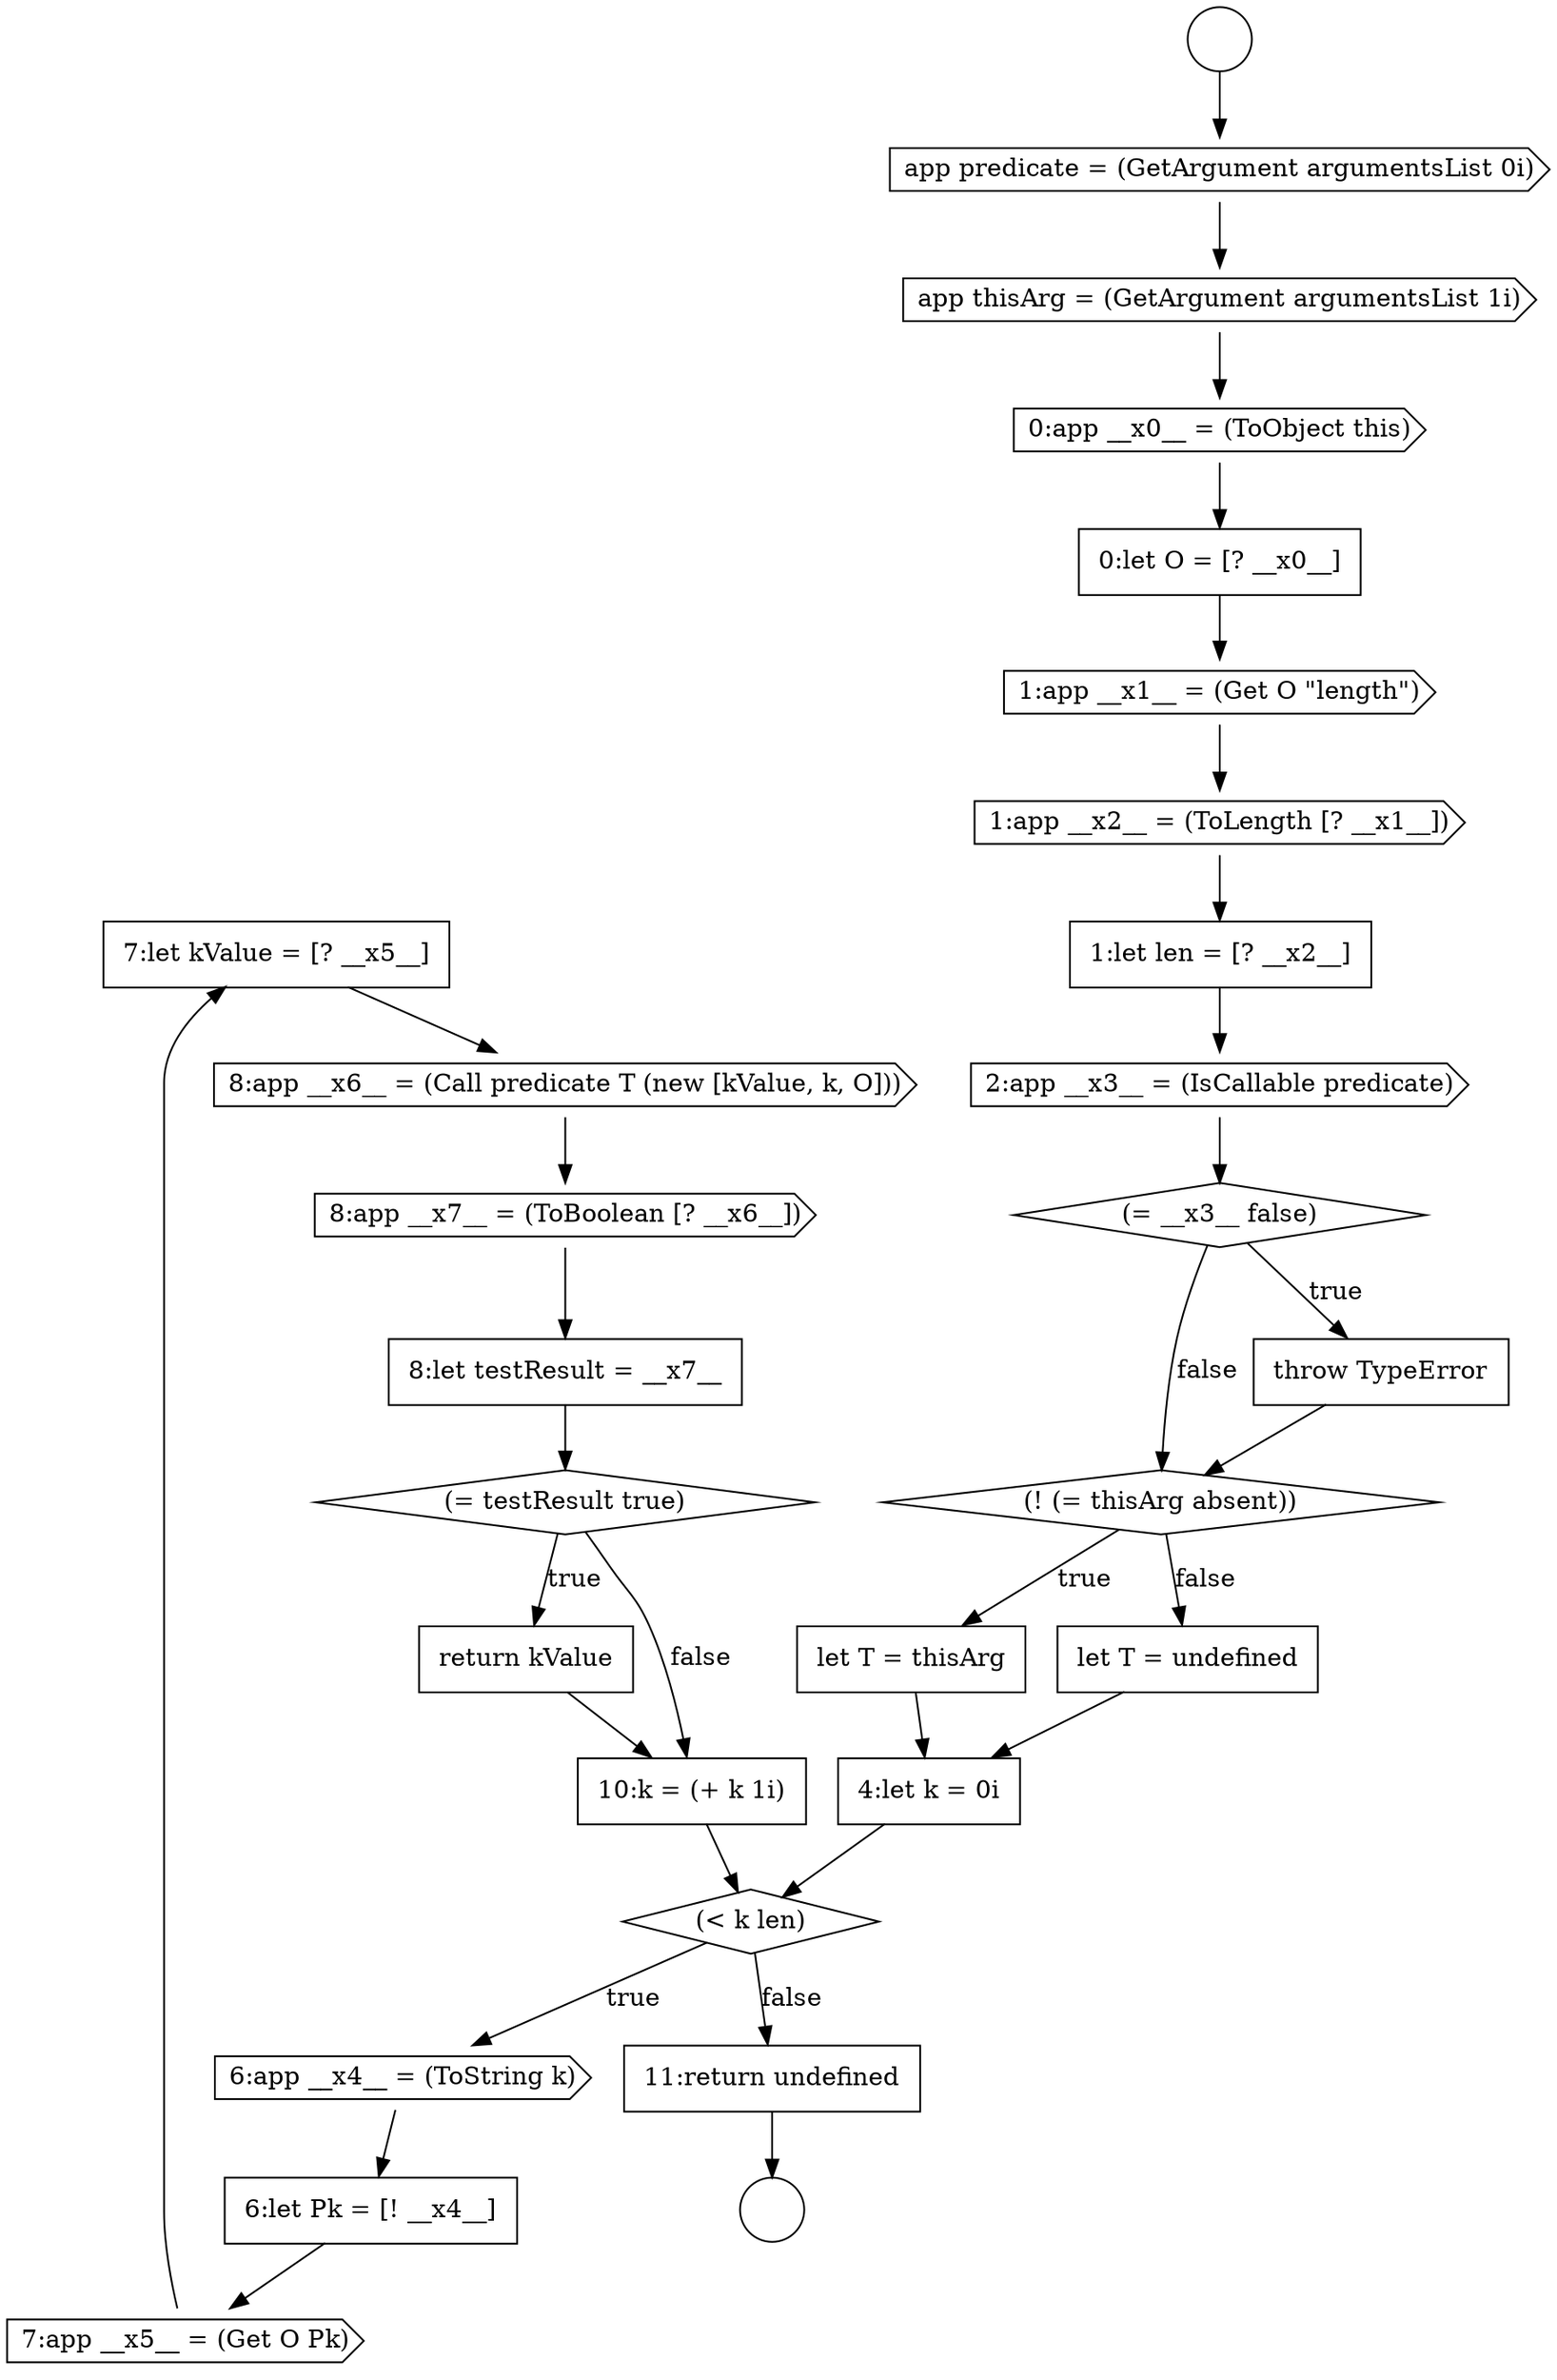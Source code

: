 digraph {
  node14822 [shape=none, margin=0, label=<<font color="black">
    <table border="0" cellborder="1" cellspacing="0" cellpadding="10">
      <tr><td align="left">7:let kValue = [? __x5__]</td></tr>
    </table>
  </font>> color="black" fillcolor="white" style=filled]
  node14825 [shape=none, margin=0, label=<<font color="black">
    <table border="0" cellborder="1" cellspacing="0" cellpadding="10">
      <tr><td align="left">8:let testResult = __x7__</td></tr>
    </table>
  </font>> color="black" fillcolor="white" style=filled]
  node14804 [shape=cds, label=<<font color="black">app predicate = (GetArgument argumentsList 0i)</font>> color="black" fillcolor="white" style=filled]
  node14809 [shape=cds, label=<<font color="black">1:app __x2__ = (ToLength [? __x1__])</font>> color="black" fillcolor="white" style=filled]
  node14816 [shape=none, margin=0, label=<<font color="black">
    <table border="0" cellborder="1" cellspacing="0" cellpadding="10">
      <tr><td align="left">let T = undefined</td></tr>
    </table>
  </font>> color="black" fillcolor="white" style=filled]
  node14803 [shape=circle label=" " color="black" fillcolor="white" style=filled]
  node14824 [shape=cds, label=<<font color="black">8:app __x7__ = (ToBoolean [? __x6__])</font>> color="black" fillcolor="white" style=filled]
  node14814 [shape=diamond, label=<<font color="black">(! (= thisArg absent))</font>> color="black" fillcolor="white" style=filled]
  node14828 [shape=none, margin=0, label=<<font color="black">
    <table border="0" cellborder="1" cellspacing="0" cellpadding="10">
      <tr><td align="left">10:k = (+ k 1i)</td></tr>
    </table>
  </font>> color="black" fillcolor="white" style=filled]
  node14811 [shape=cds, label=<<font color="black">2:app __x3__ = (IsCallable predicate)</font>> color="black" fillcolor="white" style=filled]
  node14829 [shape=none, margin=0, label=<<font color="black">
    <table border="0" cellborder="1" cellspacing="0" cellpadding="10">
      <tr><td align="left">11:return undefined</td></tr>
    </table>
  </font>> color="black" fillcolor="white" style=filled]
  node14805 [shape=cds, label=<<font color="black">app thisArg = (GetArgument argumentsList 1i)</font>> color="black" fillcolor="white" style=filled]
  node14818 [shape=diamond, label=<<font color="black">(&lt; k len)</font>> color="black" fillcolor="white" style=filled]
  node14815 [shape=none, margin=0, label=<<font color="black">
    <table border="0" cellborder="1" cellspacing="0" cellpadding="10">
      <tr><td align="left">let T = thisArg</td></tr>
    </table>
  </font>> color="black" fillcolor="white" style=filled]
  node14812 [shape=diamond, label=<<font color="black">(= __x3__ false)</font>> color="black" fillcolor="white" style=filled]
  node14817 [shape=none, margin=0, label=<<font color="black">
    <table border="0" cellborder="1" cellspacing="0" cellpadding="10">
      <tr><td align="left">4:let k = 0i</td></tr>
    </table>
  </font>> color="black" fillcolor="white" style=filled]
  node14808 [shape=cds, label=<<font color="black">1:app __x1__ = (Get O &quot;length&quot;)</font>> color="black" fillcolor="white" style=filled]
  node14821 [shape=cds, label=<<font color="black">7:app __x5__ = (Get O Pk)</font>> color="black" fillcolor="white" style=filled]
  node14826 [shape=diamond, label=<<font color="black">(= testResult true)</font>> color="black" fillcolor="white" style=filled]
  node14807 [shape=none, margin=0, label=<<font color="black">
    <table border="0" cellborder="1" cellspacing="0" cellpadding="10">
      <tr><td align="left">0:let O = [? __x0__]</td></tr>
    </table>
  </font>> color="black" fillcolor="white" style=filled]
  node14820 [shape=none, margin=0, label=<<font color="black">
    <table border="0" cellborder="1" cellspacing="0" cellpadding="10">
      <tr><td align="left">6:let Pk = [! __x4__]</td></tr>
    </table>
  </font>> color="black" fillcolor="white" style=filled]
  node14813 [shape=none, margin=0, label=<<font color="black">
    <table border="0" cellborder="1" cellspacing="0" cellpadding="10">
      <tr><td align="left">throw TypeError</td></tr>
    </table>
  </font>> color="black" fillcolor="white" style=filled]
  node14827 [shape=none, margin=0, label=<<font color="black">
    <table border="0" cellborder="1" cellspacing="0" cellpadding="10">
      <tr><td align="left">return kValue</td></tr>
    </table>
  </font>> color="black" fillcolor="white" style=filled]
  node14810 [shape=none, margin=0, label=<<font color="black">
    <table border="0" cellborder="1" cellspacing="0" cellpadding="10">
      <tr><td align="left">1:let len = [? __x2__]</td></tr>
    </table>
  </font>> color="black" fillcolor="white" style=filled]
  node14819 [shape=cds, label=<<font color="black">6:app __x4__ = (ToString k)</font>> color="black" fillcolor="white" style=filled]
  node14802 [shape=circle label=" " color="black" fillcolor="white" style=filled]
  node14823 [shape=cds, label=<<font color="black">8:app __x6__ = (Call predicate T (new [kValue, k, O]))</font>> color="black" fillcolor="white" style=filled]
  node14806 [shape=cds, label=<<font color="black">0:app __x0__ = (ToObject this)</font>> color="black" fillcolor="white" style=filled]
  node14809 -> node14810 [ color="black"]
  node14808 -> node14809 [ color="black"]
  node14802 -> node14804 [ color="black"]
  node14814 -> node14815 [label=<<font color="black">true</font>> color="black"]
  node14814 -> node14816 [label=<<font color="black">false</font>> color="black"]
  node14804 -> node14805 [ color="black"]
  node14820 -> node14821 [ color="black"]
  node14818 -> node14819 [label=<<font color="black">true</font>> color="black"]
  node14818 -> node14829 [label=<<font color="black">false</font>> color="black"]
  node14819 -> node14820 [ color="black"]
  node14812 -> node14813 [label=<<font color="black">true</font>> color="black"]
  node14812 -> node14814 [label=<<font color="black">false</font>> color="black"]
  node14821 -> node14822 [ color="black"]
  node14823 -> node14824 [ color="black"]
  node14824 -> node14825 [ color="black"]
  node14806 -> node14807 [ color="black"]
  node14825 -> node14826 [ color="black"]
  node14828 -> node14818 [ color="black"]
  node14817 -> node14818 [ color="black"]
  node14807 -> node14808 [ color="black"]
  node14822 -> node14823 [ color="black"]
  node14811 -> node14812 [ color="black"]
  node14826 -> node14827 [label=<<font color="black">true</font>> color="black"]
  node14826 -> node14828 [label=<<font color="black">false</font>> color="black"]
  node14805 -> node14806 [ color="black"]
  node14813 -> node14814 [ color="black"]
  node14815 -> node14817 [ color="black"]
  node14816 -> node14817 [ color="black"]
  node14827 -> node14828 [ color="black"]
  node14810 -> node14811 [ color="black"]
  node14829 -> node14803 [ color="black"]
}
